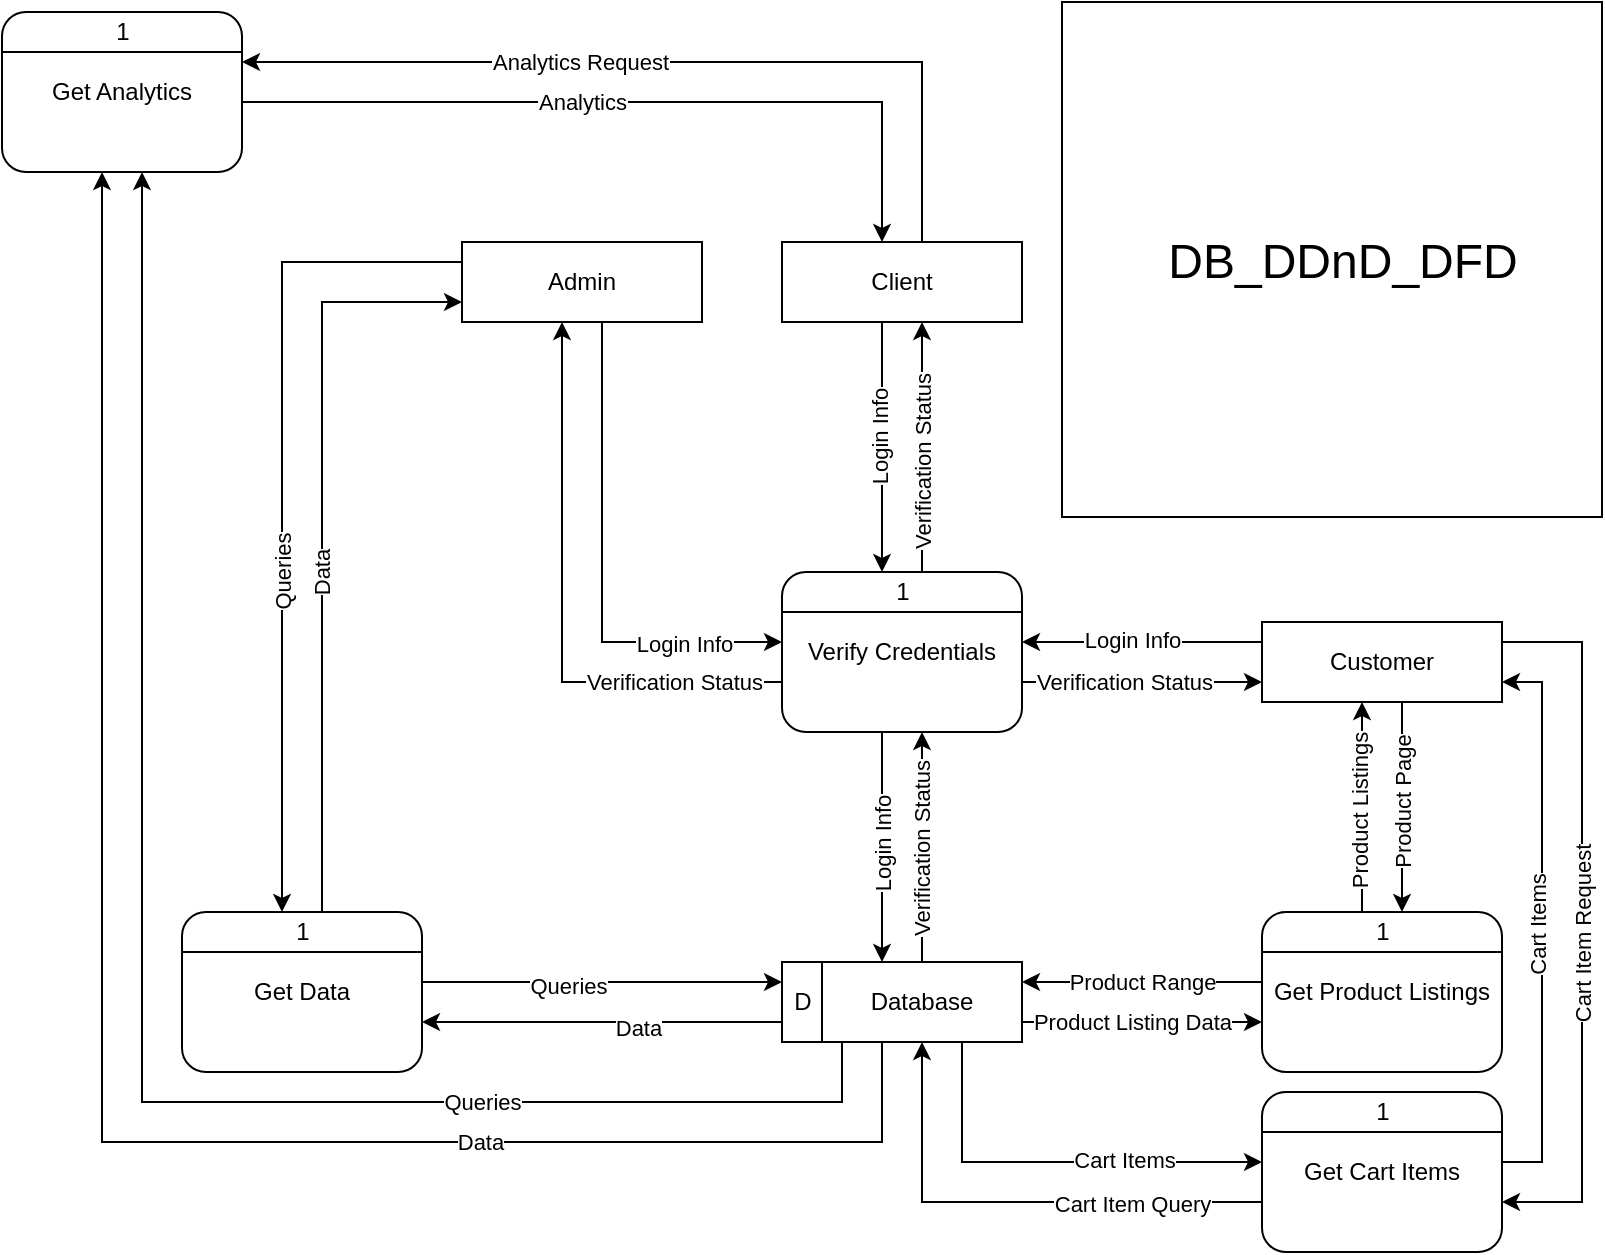 <mxfile version="24.4.13" type="device">
  <diagram name="Page-1" id="hmbOxdLb3snxUWDUiEkG">
    <mxGraphModel dx="1687" dy="984" grid="1" gridSize="10" guides="1" tooltips="1" connect="1" arrows="1" fold="1" page="1" pageScale="1" pageWidth="827" pageHeight="1169" math="0" shadow="0">
      <root>
        <mxCell id="0" />
        <mxCell id="1" parent="0" />
        <mxCell id="zA2tNoPU4KMe1xFhTegx-102" value="" style="rounded=0;whiteSpace=wrap;html=1;" vertex="1" parent="1">
          <mxGeometry x="700" y="40" width="270" height="257.5" as="geometry" />
        </mxCell>
        <mxCell id="zA2tNoPU4KMe1xFhTegx-36" style="edgeStyle=orthogonalEdgeStyle;rounded=0;orthogonalLoop=1;jettySize=auto;html=1;" edge="1" parent="1" source="zA2tNoPU4KMe1xFhTegx-1" target="zA2tNoPU4KMe1xFhTegx-11">
          <mxGeometry relative="1" as="geometry">
            <Array as="points">
              <mxPoint x="760" y="360" />
              <mxPoint x="760" y="360" />
            </Array>
          </mxGeometry>
        </mxCell>
        <mxCell id="zA2tNoPU4KMe1xFhTegx-40" value="Login Info" style="edgeLabel;html=1;align=center;verticalAlign=middle;resizable=0;points=[];" vertex="1" connectable="0" parent="zA2tNoPU4KMe1xFhTegx-36">
          <mxGeometry x="0.693" y="-1" relative="1" as="geometry">
            <mxPoint x="36" as="offset" />
          </mxGeometry>
        </mxCell>
        <mxCell id="zA2tNoPU4KMe1xFhTegx-74" style="edgeStyle=orthogonalEdgeStyle;rounded=0;orthogonalLoop=1;jettySize=auto;html=1;" edge="1" parent="1" source="zA2tNoPU4KMe1xFhTegx-1" target="zA2tNoPU4KMe1xFhTegx-71">
          <mxGeometry relative="1" as="geometry">
            <Array as="points">
              <mxPoint x="870" y="400" />
              <mxPoint x="870" y="400" />
            </Array>
          </mxGeometry>
        </mxCell>
        <mxCell id="zA2tNoPU4KMe1xFhTegx-75" value="Product Page" style="edgeLabel;html=1;align=center;verticalAlign=middle;resizable=0;points=[];rotation=-90;" vertex="1" connectable="0" parent="zA2tNoPU4KMe1xFhTegx-74">
          <mxGeometry x="-0.048" y="-2" relative="1" as="geometry">
            <mxPoint x="2" as="offset" />
          </mxGeometry>
        </mxCell>
        <mxCell id="zA2tNoPU4KMe1xFhTegx-84" style="edgeStyle=orthogonalEdgeStyle;rounded=0;orthogonalLoop=1;jettySize=auto;html=1;" edge="1" parent="1" source="zA2tNoPU4KMe1xFhTegx-1" target="zA2tNoPU4KMe1xFhTegx-81">
          <mxGeometry relative="1" as="geometry">
            <Array as="points">
              <mxPoint x="960" y="360" />
              <mxPoint x="960" y="640" />
            </Array>
          </mxGeometry>
        </mxCell>
        <mxCell id="zA2tNoPU4KMe1xFhTegx-87" value="Cart Item Request" style="edgeLabel;html=1;align=center;verticalAlign=middle;resizable=0;points=[];rotation=-90;" vertex="1" connectable="0" parent="zA2tNoPU4KMe1xFhTegx-84">
          <mxGeometry x="-0.021" y="-2" relative="1" as="geometry">
            <mxPoint x="2" y="10" as="offset" />
          </mxGeometry>
        </mxCell>
        <mxCell id="zA2tNoPU4KMe1xFhTegx-1" value="Customer" style="rounded=0;whiteSpace=wrap;html=1;" vertex="1" parent="1">
          <mxGeometry x="800" y="350" width="120" height="40" as="geometry" />
        </mxCell>
        <mxCell id="zA2tNoPU4KMe1xFhTegx-32" style="edgeStyle=orthogonalEdgeStyle;rounded=0;orthogonalLoop=1;jettySize=auto;html=1;" edge="1" parent="1" source="zA2tNoPU4KMe1xFhTegx-3" target="zA2tNoPU4KMe1xFhTegx-11">
          <mxGeometry relative="1" as="geometry">
            <Array as="points">
              <mxPoint x="470" y="360" />
            </Array>
          </mxGeometry>
        </mxCell>
        <mxCell id="zA2tNoPU4KMe1xFhTegx-34" value="Login Info" style="edgeLabel;html=1;align=center;verticalAlign=middle;resizable=0;points=[];" vertex="1" connectable="0" parent="zA2tNoPU4KMe1xFhTegx-32">
          <mxGeometry x="0.747" y="1" relative="1" as="geometry">
            <mxPoint x="-18" y="2" as="offset" />
          </mxGeometry>
        </mxCell>
        <mxCell id="zA2tNoPU4KMe1xFhTegx-47" style="edgeStyle=orthogonalEdgeStyle;rounded=0;orthogonalLoop=1;jettySize=auto;html=1;" edge="1" parent="1" source="zA2tNoPU4KMe1xFhTegx-3" target="zA2tNoPU4KMe1xFhTegx-42">
          <mxGeometry relative="1" as="geometry">
            <Array as="points">
              <mxPoint x="310" y="170" />
            </Array>
          </mxGeometry>
        </mxCell>
        <mxCell id="zA2tNoPU4KMe1xFhTegx-48" value="Queries" style="edgeLabel;html=1;align=center;verticalAlign=middle;resizable=0;points=[];rotation=-90;" vertex="1" connectable="0" parent="zA2tNoPU4KMe1xFhTegx-47">
          <mxGeometry x="0.355" relative="1" as="geometry">
            <mxPoint y="-36" as="offset" />
          </mxGeometry>
        </mxCell>
        <mxCell id="zA2tNoPU4KMe1xFhTegx-3" value="Admin" style="rounded=0;whiteSpace=wrap;html=1;" vertex="1" parent="1">
          <mxGeometry x="400" y="160" width="120" height="40" as="geometry" />
        </mxCell>
        <mxCell id="zA2tNoPU4KMe1xFhTegx-17" style="edgeStyle=orthogonalEdgeStyle;rounded=0;orthogonalLoop=1;jettySize=auto;html=1;" edge="1" parent="1" source="zA2tNoPU4KMe1xFhTegx-4" target="zA2tNoPU4KMe1xFhTegx-11">
          <mxGeometry relative="1" as="geometry">
            <Array as="points">
              <mxPoint x="610" y="220" />
              <mxPoint x="610" y="220" />
            </Array>
          </mxGeometry>
        </mxCell>
        <mxCell id="zA2tNoPU4KMe1xFhTegx-18" value="Login Info" style="edgeLabel;html=1;align=center;verticalAlign=middle;resizable=0;points=[];rotation=-90;" vertex="1" connectable="0" parent="zA2tNoPU4KMe1xFhTegx-17">
          <mxGeometry x="-0.08" y="3" relative="1" as="geometry">
            <mxPoint x="-4" as="offset" />
          </mxGeometry>
        </mxCell>
        <mxCell id="zA2tNoPU4KMe1xFhTegx-59" style="edgeStyle=orthogonalEdgeStyle;rounded=0;orthogonalLoop=1;jettySize=auto;html=1;" edge="1" parent="1" source="zA2tNoPU4KMe1xFhTegx-4" target="zA2tNoPU4KMe1xFhTegx-56">
          <mxGeometry relative="1" as="geometry">
            <Array as="points">
              <mxPoint x="630" y="70" />
            </Array>
          </mxGeometry>
        </mxCell>
        <mxCell id="zA2tNoPU4KMe1xFhTegx-64" value="Analytics Request" style="edgeLabel;html=1;align=center;verticalAlign=middle;resizable=0;points=[];" vertex="1" connectable="0" parent="zA2tNoPU4KMe1xFhTegx-59">
          <mxGeometry x="0.157" y="-1" relative="1" as="geometry">
            <mxPoint x="-12" y="1" as="offset" />
          </mxGeometry>
        </mxCell>
        <mxCell id="zA2tNoPU4KMe1xFhTegx-4" value="Client" style="rounded=0;whiteSpace=wrap;html=1;" vertex="1" parent="1">
          <mxGeometry x="560" y="160" width="120" height="40" as="geometry" />
        </mxCell>
        <mxCell id="zA2tNoPU4KMe1xFhTegx-9" value="" style="group" vertex="1" connectable="0" parent="1">
          <mxGeometry x="555" y="520" width="125" height="40" as="geometry" />
        </mxCell>
        <mxCell id="zA2tNoPU4KMe1xFhTegx-6" value="" style="rounded=0;whiteSpace=wrap;html=1;" vertex="1" parent="zA2tNoPU4KMe1xFhTegx-9">
          <mxGeometry x="5" width="120" height="40" as="geometry" />
        </mxCell>
        <mxCell id="zA2tNoPU4KMe1xFhTegx-7" value="Database" style="rounded=0;whiteSpace=wrap;html=1;" vertex="1" parent="zA2tNoPU4KMe1xFhTegx-9">
          <mxGeometry x="25" width="100" height="40" as="geometry" />
        </mxCell>
        <mxCell id="zA2tNoPU4KMe1xFhTegx-8" value="D" style="text;html=1;align=center;verticalAlign=middle;resizable=0;points=[];autosize=1;strokeColor=none;fillColor=none;" vertex="1" parent="zA2tNoPU4KMe1xFhTegx-9">
          <mxGeometry y="5" width="30" height="30" as="geometry" />
        </mxCell>
        <mxCell id="zA2tNoPU4KMe1xFhTegx-16" value="" style="group" vertex="1" connectable="0" parent="1">
          <mxGeometry x="560" y="320" width="120" height="85" as="geometry" />
        </mxCell>
        <mxCell id="zA2tNoPU4KMe1xFhTegx-11" value="Verify Credentials" style="rounded=1;whiteSpace=wrap;html=1;" vertex="1" parent="zA2tNoPU4KMe1xFhTegx-16">
          <mxGeometry y="5" width="120" height="80" as="geometry" />
        </mxCell>
        <mxCell id="zA2tNoPU4KMe1xFhTegx-13" value="" style="endArrow=none;html=1;rounded=0;entryX=1;entryY=0.25;entryDx=0;entryDy=0;exitX=0;exitY=0.25;exitDx=0;exitDy=0;" edge="1" parent="zA2tNoPU4KMe1xFhTegx-16" source="zA2tNoPU4KMe1xFhTegx-11" target="zA2tNoPU4KMe1xFhTegx-11">
          <mxGeometry width="50" height="50" relative="1" as="geometry">
            <mxPoint x="-260" y="45" as="sourcePoint" />
            <mxPoint x="-210" y="-5" as="targetPoint" />
          </mxGeometry>
        </mxCell>
        <mxCell id="zA2tNoPU4KMe1xFhTegx-15" value="1" style="text;html=1;align=center;verticalAlign=middle;resizable=0;points=[];autosize=1;strokeColor=none;fillColor=none;" vertex="1" parent="zA2tNoPU4KMe1xFhTegx-16">
          <mxGeometry x="45" width="30" height="30" as="geometry" />
        </mxCell>
        <mxCell id="zA2tNoPU4KMe1xFhTegx-19" style="edgeStyle=orthogonalEdgeStyle;rounded=0;orthogonalLoop=1;jettySize=auto;html=1;" edge="1" parent="1" source="zA2tNoPU4KMe1xFhTegx-11" target="zA2tNoPU4KMe1xFhTegx-4">
          <mxGeometry relative="1" as="geometry">
            <Array as="points">
              <mxPoint x="630" y="260" />
              <mxPoint x="630" y="260" />
            </Array>
          </mxGeometry>
        </mxCell>
        <mxCell id="zA2tNoPU4KMe1xFhTegx-20" value="Verification Status" style="edgeLabel;html=1;align=center;verticalAlign=middle;resizable=0;points=[];rotation=-90;" vertex="1" connectable="0" parent="zA2tNoPU4KMe1xFhTegx-19">
          <mxGeometry x="0.169" y="-2" relative="1" as="geometry">
            <mxPoint x="-2" y="18" as="offset" />
          </mxGeometry>
        </mxCell>
        <mxCell id="zA2tNoPU4KMe1xFhTegx-21" style="edgeStyle=orthogonalEdgeStyle;rounded=0;orthogonalLoop=1;jettySize=auto;html=1;" edge="1" parent="1" source="zA2tNoPU4KMe1xFhTegx-11" target="zA2tNoPU4KMe1xFhTegx-7">
          <mxGeometry relative="1" as="geometry">
            <Array as="points">
              <mxPoint x="610" y="460" />
              <mxPoint x="610" y="460" />
            </Array>
          </mxGeometry>
        </mxCell>
        <mxCell id="zA2tNoPU4KMe1xFhTegx-23" value="Login Info" style="edgeLabel;html=1;align=center;verticalAlign=middle;resizable=0;points=[];rotation=-90;" vertex="1" connectable="0" parent="zA2tNoPU4KMe1xFhTegx-21">
          <mxGeometry x="-0.13" y="1" relative="1" as="geometry">
            <mxPoint x="-1" y="6" as="offset" />
          </mxGeometry>
        </mxCell>
        <mxCell id="zA2tNoPU4KMe1xFhTegx-24" style="edgeStyle=orthogonalEdgeStyle;rounded=0;orthogonalLoop=1;jettySize=auto;html=1;" edge="1" parent="1" source="zA2tNoPU4KMe1xFhTegx-7" target="zA2tNoPU4KMe1xFhTegx-11">
          <mxGeometry relative="1" as="geometry">
            <Array as="points">
              <mxPoint x="630" y="430" />
              <mxPoint x="630" y="430" />
            </Array>
          </mxGeometry>
        </mxCell>
        <mxCell id="zA2tNoPU4KMe1xFhTegx-26" value="Verification Status" style="edgeLabel;html=1;align=center;verticalAlign=middle;resizable=0;points=[];rotation=-90;" vertex="1" connectable="0" parent="zA2tNoPU4KMe1xFhTegx-24">
          <mxGeometry x="-0.021" y="-3" relative="1" as="geometry">
            <mxPoint x="-3" as="offset" />
          </mxGeometry>
        </mxCell>
        <mxCell id="zA2tNoPU4KMe1xFhTegx-31" style="edgeStyle=orthogonalEdgeStyle;rounded=0;orthogonalLoop=1;jettySize=auto;html=1;" edge="1" parent="1" source="zA2tNoPU4KMe1xFhTegx-11" target="zA2tNoPU4KMe1xFhTegx-3">
          <mxGeometry relative="1" as="geometry">
            <Array as="points">
              <mxPoint x="450" y="380" />
            </Array>
          </mxGeometry>
        </mxCell>
        <mxCell id="zA2tNoPU4KMe1xFhTegx-35" value="Verification Status" style="edgeLabel;html=1;align=center;verticalAlign=middle;resizable=0;points=[];" vertex="1" connectable="0" parent="zA2tNoPU4KMe1xFhTegx-31">
          <mxGeometry x="-0.626" y="2" relative="1" as="geometry">
            <mxPoint y="-2" as="offset" />
          </mxGeometry>
        </mxCell>
        <mxCell id="zA2tNoPU4KMe1xFhTegx-37" style="edgeStyle=orthogonalEdgeStyle;rounded=0;orthogonalLoop=1;jettySize=auto;html=1;" edge="1" parent="1" source="zA2tNoPU4KMe1xFhTegx-11" target="zA2tNoPU4KMe1xFhTegx-1">
          <mxGeometry relative="1" as="geometry">
            <Array as="points">
              <mxPoint x="740" y="380" />
              <mxPoint x="740" y="380" />
            </Array>
          </mxGeometry>
        </mxCell>
        <mxCell id="zA2tNoPU4KMe1xFhTegx-38" value="Verification Status" style="edgeLabel;html=1;align=center;verticalAlign=middle;resizable=0;points=[];" vertex="1" connectable="0" parent="zA2tNoPU4KMe1xFhTegx-37">
          <mxGeometry x="-0.517" relative="1" as="geometry">
            <mxPoint x="22" as="offset" />
          </mxGeometry>
        </mxCell>
        <mxCell id="zA2tNoPU4KMe1xFhTegx-41" value="" style="group" vertex="1" connectable="0" parent="1">
          <mxGeometry x="260" y="490" width="120" height="85" as="geometry" />
        </mxCell>
        <mxCell id="zA2tNoPU4KMe1xFhTegx-42" value="Get Data" style="rounded=1;whiteSpace=wrap;html=1;" vertex="1" parent="zA2tNoPU4KMe1xFhTegx-41">
          <mxGeometry y="5" width="120" height="80" as="geometry" />
        </mxCell>
        <mxCell id="zA2tNoPU4KMe1xFhTegx-43" value="" style="endArrow=none;html=1;rounded=0;entryX=1;entryY=0.25;entryDx=0;entryDy=0;exitX=0;exitY=0.25;exitDx=0;exitDy=0;" edge="1" parent="zA2tNoPU4KMe1xFhTegx-41" source="zA2tNoPU4KMe1xFhTegx-42" target="zA2tNoPU4KMe1xFhTegx-42">
          <mxGeometry width="50" height="50" relative="1" as="geometry">
            <mxPoint x="-260" y="45" as="sourcePoint" />
            <mxPoint x="-210" y="-5" as="targetPoint" />
          </mxGeometry>
        </mxCell>
        <mxCell id="zA2tNoPU4KMe1xFhTegx-44" value="1" style="text;html=1;align=center;verticalAlign=middle;resizable=0;points=[];autosize=1;strokeColor=none;fillColor=none;" vertex="1" parent="zA2tNoPU4KMe1xFhTegx-41">
          <mxGeometry x="45" width="30" height="30" as="geometry" />
        </mxCell>
        <mxCell id="zA2tNoPU4KMe1xFhTegx-49" style="edgeStyle=orthogonalEdgeStyle;rounded=0;orthogonalLoop=1;jettySize=auto;html=1;" edge="1" parent="1" source="zA2tNoPU4KMe1xFhTegx-42" target="zA2tNoPU4KMe1xFhTegx-3">
          <mxGeometry relative="1" as="geometry">
            <Array as="points">
              <mxPoint x="330" y="190" />
            </Array>
          </mxGeometry>
        </mxCell>
        <mxCell id="zA2tNoPU4KMe1xFhTegx-50" value="Data" style="edgeLabel;html=1;align=center;verticalAlign=middle;resizable=0;points=[];rotation=-90;" vertex="1" connectable="0" parent="zA2tNoPU4KMe1xFhTegx-49">
          <mxGeometry x="-0.064" relative="1" as="geometry">
            <mxPoint y="6" as="offset" />
          </mxGeometry>
        </mxCell>
        <mxCell id="zA2tNoPU4KMe1xFhTegx-51" style="edgeStyle=orthogonalEdgeStyle;rounded=0;orthogonalLoop=1;jettySize=auto;html=1;entryX=0;entryY=0.5;entryDx=0;entryDy=0;" edge="1" parent="1" source="zA2tNoPU4KMe1xFhTegx-42">
          <mxGeometry relative="1" as="geometry">
            <mxPoint x="360" y="532.524" as="sourcePoint" />
            <mxPoint x="560" y="530" as="targetPoint" />
            <Array as="points">
              <mxPoint x="520" y="530" />
              <mxPoint x="520" y="530" />
            </Array>
          </mxGeometry>
        </mxCell>
        <mxCell id="zA2tNoPU4KMe1xFhTegx-53" value="Queries" style="edgeLabel;html=1;align=center;verticalAlign=middle;resizable=0;points=[];" vertex="1" connectable="0" parent="zA2tNoPU4KMe1xFhTegx-51">
          <mxGeometry x="-0.196" y="-2" relative="1" as="geometry">
            <mxPoint as="offset" />
          </mxGeometry>
        </mxCell>
        <mxCell id="zA2tNoPU4KMe1xFhTegx-52" style="edgeStyle=orthogonalEdgeStyle;rounded=0;orthogonalLoop=1;jettySize=auto;html=1;exitX=0;exitY=0.75;exitDx=0;exitDy=0;" edge="1" parent="1" source="zA2tNoPU4KMe1xFhTegx-6" target="zA2tNoPU4KMe1xFhTegx-42">
          <mxGeometry relative="1" as="geometry">
            <Array as="points">
              <mxPoint x="430" y="550" />
              <mxPoint x="430" y="550" />
            </Array>
          </mxGeometry>
        </mxCell>
        <mxCell id="zA2tNoPU4KMe1xFhTegx-54" value="Data" style="edgeLabel;html=1;align=center;verticalAlign=middle;resizable=0;points=[];" vertex="1" connectable="0" parent="zA2tNoPU4KMe1xFhTegx-52">
          <mxGeometry x="-0.195" y="3" relative="1" as="geometry">
            <mxPoint as="offset" />
          </mxGeometry>
        </mxCell>
        <mxCell id="zA2tNoPU4KMe1xFhTegx-55" value="" style="group" vertex="1" connectable="0" parent="1">
          <mxGeometry x="170" y="40" width="120" height="85" as="geometry" />
        </mxCell>
        <mxCell id="zA2tNoPU4KMe1xFhTegx-56" value="Get Analytics" style="rounded=1;whiteSpace=wrap;html=1;" vertex="1" parent="zA2tNoPU4KMe1xFhTegx-55">
          <mxGeometry y="5" width="120" height="80" as="geometry" />
        </mxCell>
        <mxCell id="zA2tNoPU4KMe1xFhTegx-57" value="" style="endArrow=none;html=1;rounded=0;entryX=1;entryY=0.25;entryDx=0;entryDy=0;exitX=0;exitY=0.25;exitDx=0;exitDy=0;" edge="1" parent="zA2tNoPU4KMe1xFhTegx-55" source="zA2tNoPU4KMe1xFhTegx-56" target="zA2tNoPU4KMe1xFhTegx-56">
          <mxGeometry width="50" height="50" relative="1" as="geometry">
            <mxPoint x="-260" y="45" as="sourcePoint" />
            <mxPoint x="-210" y="-5" as="targetPoint" />
          </mxGeometry>
        </mxCell>
        <mxCell id="zA2tNoPU4KMe1xFhTegx-58" value="1" style="text;html=1;align=center;verticalAlign=middle;resizable=0;points=[];autosize=1;strokeColor=none;fillColor=none;" vertex="1" parent="zA2tNoPU4KMe1xFhTegx-55">
          <mxGeometry x="45" width="30" height="30" as="geometry" />
        </mxCell>
        <mxCell id="zA2tNoPU4KMe1xFhTegx-61" style="edgeStyle=orthogonalEdgeStyle;rounded=0;orthogonalLoop=1;jettySize=auto;html=1;" edge="1" parent="1" source="zA2tNoPU4KMe1xFhTegx-56" target="zA2tNoPU4KMe1xFhTegx-4">
          <mxGeometry relative="1" as="geometry">
            <Array as="points">
              <mxPoint x="610" y="90" />
            </Array>
          </mxGeometry>
        </mxCell>
        <mxCell id="zA2tNoPU4KMe1xFhTegx-63" value="Analytics" style="edgeLabel;html=1;align=center;verticalAlign=middle;resizable=0;points=[];" vertex="1" connectable="0" parent="zA2tNoPU4KMe1xFhTegx-61">
          <mxGeometry x="0.011" y="-1" relative="1" as="geometry">
            <mxPoint x="-27" y="-1" as="offset" />
          </mxGeometry>
        </mxCell>
        <mxCell id="zA2tNoPU4KMe1xFhTegx-66" style="edgeStyle=orthogonalEdgeStyle;rounded=0;orthogonalLoop=1;jettySize=auto;html=1;" edge="1" parent="1" source="zA2tNoPU4KMe1xFhTegx-7" target="zA2tNoPU4KMe1xFhTegx-56">
          <mxGeometry relative="1" as="geometry">
            <Array as="points">
              <mxPoint x="590" y="590" />
              <mxPoint x="240" y="590" />
            </Array>
          </mxGeometry>
        </mxCell>
        <mxCell id="zA2tNoPU4KMe1xFhTegx-69" value="Queries" style="edgeLabel;html=1;align=center;verticalAlign=middle;resizable=0;points=[];" vertex="1" connectable="0" parent="zA2tNoPU4KMe1xFhTegx-66">
          <mxGeometry x="-0.524" y="1" relative="1" as="geometry">
            <mxPoint x="-9" y="-1" as="offset" />
          </mxGeometry>
        </mxCell>
        <mxCell id="zA2tNoPU4KMe1xFhTegx-67" style="edgeStyle=orthogonalEdgeStyle;rounded=0;orthogonalLoop=1;jettySize=auto;html=1;" edge="1" parent="1" source="zA2tNoPU4KMe1xFhTegx-7" target="zA2tNoPU4KMe1xFhTegx-56">
          <mxGeometry relative="1" as="geometry">
            <Array as="points">
              <mxPoint x="610" y="610" />
              <mxPoint x="220" y="610" />
            </Array>
          </mxGeometry>
        </mxCell>
        <mxCell id="zA2tNoPU4KMe1xFhTegx-68" value="Data" style="edgeLabel;html=1;align=center;verticalAlign=middle;resizable=0;points=[];" vertex="1" connectable="0" parent="zA2tNoPU4KMe1xFhTegx-67">
          <mxGeometry x="-0.457" y="4" relative="1" as="geometry">
            <mxPoint y="-4" as="offset" />
          </mxGeometry>
        </mxCell>
        <mxCell id="zA2tNoPU4KMe1xFhTegx-70" value="" style="group" vertex="1" connectable="0" parent="1">
          <mxGeometry x="800" y="490" width="120" height="85" as="geometry" />
        </mxCell>
        <mxCell id="zA2tNoPU4KMe1xFhTegx-71" value="Get Product Listings" style="rounded=1;whiteSpace=wrap;html=1;" vertex="1" parent="zA2tNoPU4KMe1xFhTegx-70">
          <mxGeometry y="5" width="120" height="80" as="geometry" />
        </mxCell>
        <mxCell id="zA2tNoPU4KMe1xFhTegx-72" value="" style="endArrow=none;html=1;rounded=0;entryX=1;entryY=0.25;entryDx=0;entryDy=0;exitX=0;exitY=0.25;exitDx=0;exitDy=0;" edge="1" parent="zA2tNoPU4KMe1xFhTegx-70" source="zA2tNoPU4KMe1xFhTegx-71" target="zA2tNoPU4KMe1xFhTegx-71">
          <mxGeometry width="50" height="50" relative="1" as="geometry">
            <mxPoint x="-260" y="45" as="sourcePoint" />
            <mxPoint x="-210" y="-5" as="targetPoint" />
          </mxGeometry>
        </mxCell>
        <mxCell id="zA2tNoPU4KMe1xFhTegx-73" value="1" style="text;html=1;align=center;verticalAlign=middle;resizable=0;points=[];autosize=1;strokeColor=none;fillColor=none;" vertex="1" parent="zA2tNoPU4KMe1xFhTegx-70">
          <mxGeometry x="45" width="30" height="30" as="geometry" />
        </mxCell>
        <mxCell id="zA2tNoPU4KMe1xFhTegx-77" style="edgeStyle=orthogonalEdgeStyle;rounded=0;orthogonalLoop=1;jettySize=auto;html=1;" edge="1" parent="1" source="zA2tNoPU4KMe1xFhTegx-71" target="zA2tNoPU4KMe1xFhTegx-1">
          <mxGeometry relative="1" as="geometry">
            <Array as="points">
              <mxPoint x="850" y="400" />
              <mxPoint x="850" y="400" />
            </Array>
          </mxGeometry>
        </mxCell>
        <mxCell id="zA2tNoPU4KMe1xFhTegx-78" value="Product Listings" style="edgeLabel;html=1;align=center;verticalAlign=middle;resizable=0;points=[];rotation=-90;" vertex="1" connectable="0" parent="zA2tNoPU4KMe1xFhTegx-77">
          <mxGeometry x="0.017" y="1" relative="1" as="geometry">
            <mxPoint y="3" as="offset" />
          </mxGeometry>
        </mxCell>
        <mxCell id="zA2tNoPU4KMe1xFhTegx-80" value="" style="group" vertex="1" connectable="0" parent="1">
          <mxGeometry x="800" y="580" width="120" height="85" as="geometry" />
        </mxCell>
        <mxCell id="zA2tNoPU4KMe1xFhTegx-81" value="Get Cart Items" style="rounded=1;whiteSpace=wrap;html=1;" vertex="1" parent="zA2tNoPU4KMe1xFhTegx-80">
          <mxGeometry y="5" width="120" height="80" as="geometry" />
        </mxCell>
        <mxCell id="zA2tNoPU4KMe1xFhTegx-82" value="" style="endArrow=none;html=1;rounded=0;entryX=1;entryY=0.25;entryDx=0;entryDy=0;exitX=0;exitY=0.25;exitDx=0;exitDy=0;" edge="1" parent="zA2tNoPU4KMe1xFhTegx-80" source="zA2tNoPU4KMe1xFhTegx-81" target="zA2tNoPU4KMe1xFhTegx-81">
          <mxGeometry width="50" height="50" relative="1" as="geometry">
            <mxPoint x="-260" y="45" as="sourcePoint" />
            <mxPoint x="-210" y="-5" as="targetPoint" />
          </mxGeometry>
        </mxCell>
        <mxCell id="zA2tNoPU4KMe1xFhTegx-83" value="1" style="text;html=1;align=center;verticalAlign=middle;resizable=0;points=[];autosize=1;strokeColor=none;fillColor=none;" vertex="1" parent="zA2tNoPU4KMe1xFhTegx-80">
          <mxGeometry x="45" width="30" height="30" as="geometry" />
        </mxCell>
        <mxCell id="zA2tNoPU4KMe1xFhTegx-85" style="edgeStyle=orthogonalEdgeStyle;rounded=0;orthogonalLoop=1;jettySize=auto;html=1;" edge="1" parent="1" source="zA2tNoPU4KMe1xFhTegx-81" target="zA2tNoPU4KMe1xFhTegx-1">
          <mxGeometry relative="1" as="geometry">
            <Array as="points">
              <mxPoint x="940" y="620" />
              <mxPoint x="940" y="380" />
            </Array>
          </mxGeometry>
        </mxCell>
        <mxCell id="zA2tNoPU4KMe1xFhTegx-88" value="Cart Items" style="edgeLabel;html=1;align=center;verticalAlign=middle;resizable=0;points=[];rotation=-90;" vertex="1" connectable="0" parent="zA2tNoPU4KMe1xFhTegx-85">
          <mxGeometry x="-0.098" y="2" relative="1" as="geometry">
            <mxPoint y="-12" as="offset" />
          </mxGeometry>
        </mxCell>
        <mxCell id="zA2tNoPU4KMe1xFhTegx-92" style="edgeStyle=orthogonalEdgeStyle;rounded=0;orthogonalLoop=1;jettySize=auto;html=1;" edge="1" parent="1" source="zA2tNoPU4KMe1xFhTegx-71" target="zA2tNoPU4KMe1xFhTegx-7">
          <mxGeometry relative="1" as="geometry">
            <Array as="points">
              <mxPoint x="770" y="530" />
              <mxPoint x="770" y="530" />
            </Array>
          </mxGeometry>
        </mxCell>
        <mxCell id="zA2tNoPU4KMe1xFhTegx-95" value="Product Range" style="edgeLabel;html=1;align=center;verticalAlign=middle;resizable=0;points=[];" vertex="1" connectable="0" parent="zA2tNoPU4KMe1xFhTegx-92">
          <mxGeometry x="0.05" y="2" relative="1" as="geometry">
            <mxPoint x="3" y="-2" as="offset" />
          </mxGeometry>
        </mxCell>
        <mxCell id="zA2tNoPU4KMe1xFhTegx-93" style="edgeStyle=orthogonalEdgeStyle;rounded=0;orthogonalLoop=1;jettySize=auto;html=1;" edge="1" parent="1" source="zA2tNoPU4KMe1xFhTegx-7" target="zA2tNoPU4KMe1xFhTegx-71">
          <mxGeometry relative="1" as="geometry">
            <Array as="points">
              <mxPoint x="710" y="550" />
              <mxPoint x="710" y="550" />
            </Array>
          </mxGeometry>
        </mxCell>
        <mxCell id="zA2tNoPU4KMe1xFhTegx-94" value="Product Listing Data" style="edgeLabel;html=1;align=center;verticalAlign=middle;resizable=0;points=[];" vertex="1" connectable="0" parent="zA2tNoPU4KMe1xFhTegx-93">
          <mxGeometry x="0.153" y="-2" relative="1" as="geometry">
            <mxPoint x="-14" y="-2" as="offset" />
          </mxGeometry>
        </mxCell>
        <mxCell id="zA2tNoPU4KMe1xFhTegx-97" style="edgeStyle=orthogonalEdgeStyle;rounded=0;orthogonalLoop=1;jettySize=auto;html=1;" edge="1" parent="1" source="zA2tNoPU4KMe1xFhTegx-81" target="zA2tNoPU4KMe1xFhTegx-7">
          <mxGeometry relative="1" as="geometry">
            <Array as="points">
              <mxPoint x="630" y="640" />
            </Array>
          </mxGeometry>
        </mxCell>
        <mxCell id="zA2tNoPU4KMe1xFhTegx-100" value="Cart Item Query" style="edgeLabel;html=1;align=center;verticalAlign=middle;resizable=0;points=[];" vertex="1" connectable="0" parent="zA2tNoPU4KMe1xFhTegx-97">
          <mxGeometry x="-0.48" y="1" relative="1" as="geometry">
            <mxPoint as="offset" />
          </mxGeometry>
        </mxCell>
        <mxCell id="zA2tNoPU4KMe1xFhTegx-98" style="edgeStyle=orthogonalEdgeStyle;rounded=0;orthogonalLoop=1;jettySize=auto;html=1;" edge="1" parent="1" source="zA2tNoPU4KMe1xFhTegx-7" target="zA2tNoPU4KMe1xFhTegx-81">
          <mxGeometry relative="1" as="geometry">
            <Array as="points">
              <mxPoint x="650" y="620" />
            </Array>
          </mxGeometry>
        </mxCell>
        <mxCell id="zA2tNoPU4KMe1xFhTegx-99" value="Cart Items" style="edgeLabel;html=1;align=center;verticalAlign=middle;resizable=0;points=[];" vertex="1" connectable="0" parent="zA2tNoPU4KMe1xFhTegx-98">
          <mxGeometry x="0.344" y="1" relative="1" as="geometry">
            <mxPoint as="offset" />
          </mxGeometry>
        </mxCell>
        <mxCell id="zA2tNoPU4KMe1xFhTegx-101" value="&lt;font style=&quot;font-size: 24px;&quot;&gt;DB_DDnD_DFD&lt;/font&gt;" style="text;html=1;align=center;verticalAlign=middle;resizable=0;points=[];autosize=1;strokeColor=none;fillColor=none;" vertex="1" parent="1">
          <mxGeometry x="740" y="150" width="200" height="40" as="geometry" />
        </mxCell>
      </root>
    </mxGraphModel>
  </diagram>
</mxfile>
